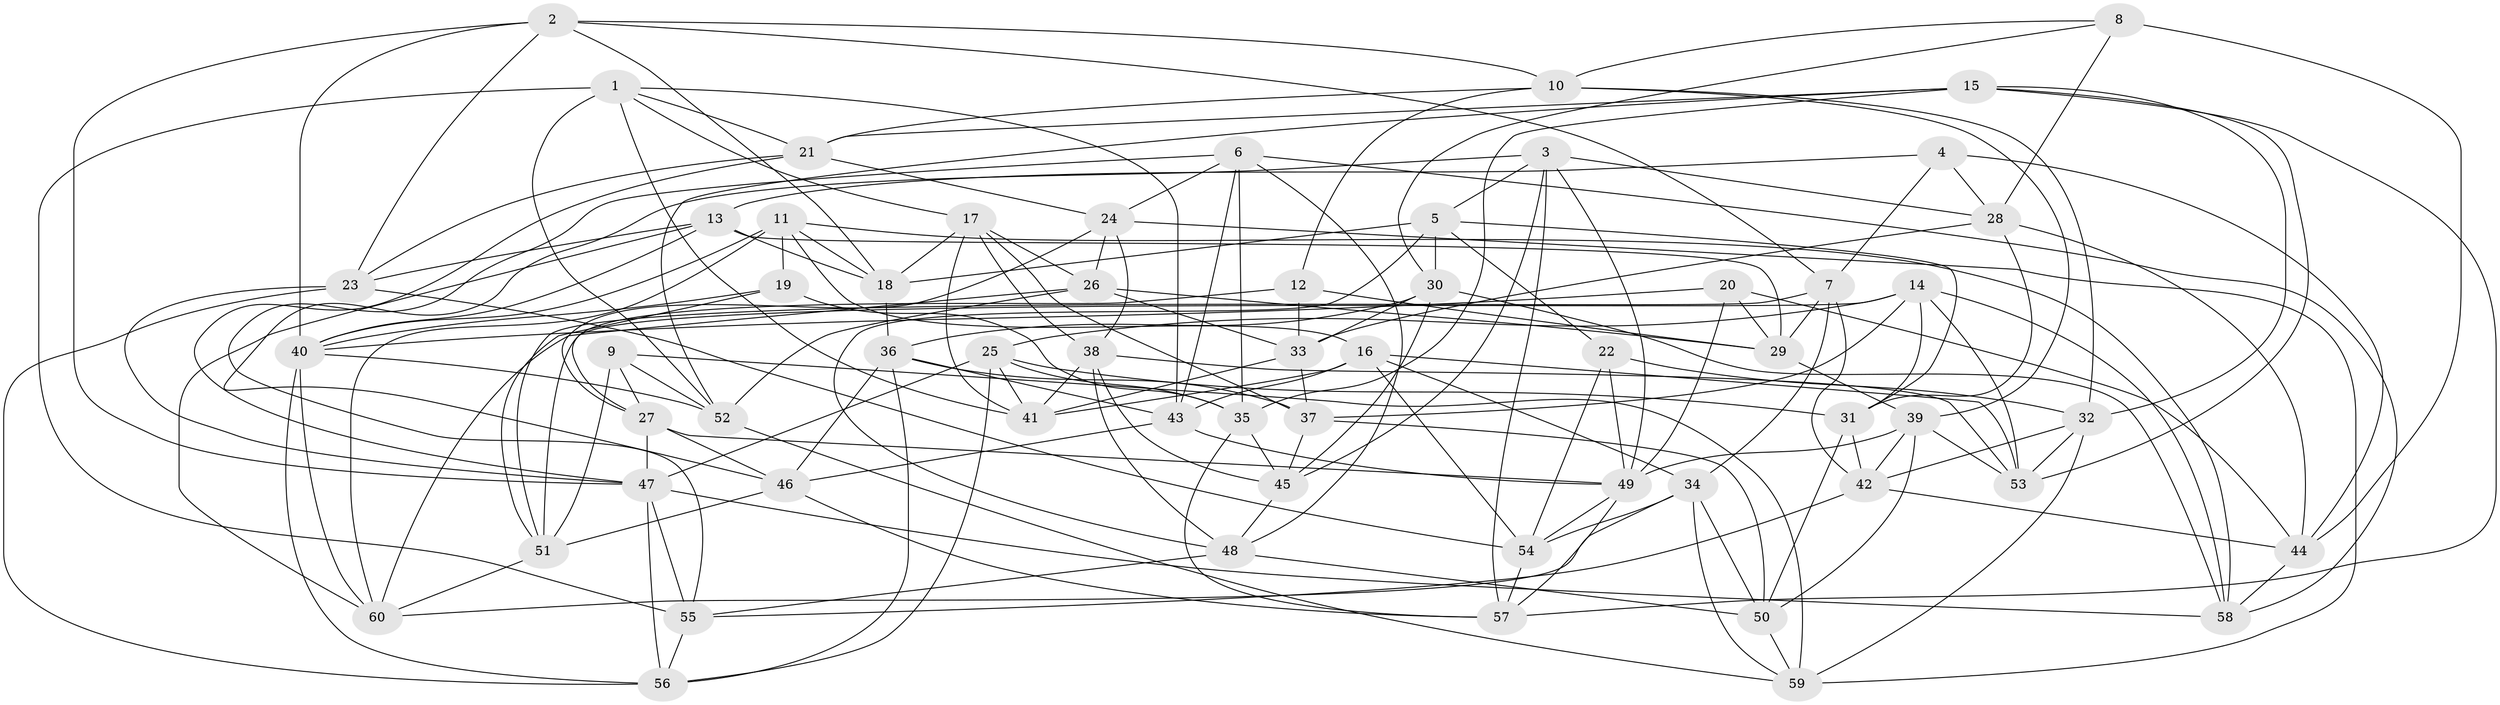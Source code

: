 // original degree distribution, {4: 1.0}
// Generated by graph-tools (version 1.1) at 2025/50/03/09/25 03:50:57]
// undirected, 60 vertices, 176 edges
graph export_dot {
graph [start="1"]
  node [color=gray90,style=filled];
  1;
  2;
  3;
  4;
  5;
  6;
  7;
  8;
  9;
  10;
  11;
  12;
  13;
  14;
  15;
  16;
  17;
  18;
  19;
  20;
  21;
  22;
  23;
  24;
  25;
  26;
  27;
  28;
  29;
  30;
  31;
  32;
  33;
  34;
  35;
  36;
  37;
  38;
  39;
  40;
  41;
  42;
  43;
  44;
  45;
  46;
  47;
  48;
  49;
  50;
  51;
  52;
  53;
  54;
  55;
  56;
  57;
  58;
  59;
  60;
  1 -- 17 [weight=1.0];
  1 -- 21 [weight=1.0];
  1 -- 41 [weight=1.0];
  1 -- 43 [weight=1.0];
  1 -- 52 [weight=1.0];
  1 -- 55 [weight=1.0];
  2 -- 7 [weight=1.0];
  2 -- 10 [weight=1.0];
  2 -- 18 [weight=1.0];
  2 -- 23 [weight=1.0];
  2 -- 40 [weight=1.0];
  2 -- 47 [weight=1.0];
  3 -- 5 [weight=1.0];
  3 -- 28 [weight=1.0];
  3 -- 45 [weight=1.0];
  3 -- 46 [weight=1.0];
  3 -- 49 [weight=1.0];
  3 -- 57 [weight=1.0];
  4 -- 7 [weight=1.0];
  4 -- 13 [weight=1.0];
  4 -- 28 [weight=1.0];
  4 -- 44 [weight=1.0];
  5 -- 18 [weight=1.0];
  5 -- 22 [weight=1.0];
  5 -- 30 [weight=1.0];
  5 -- 31 [weight=1.0];
  5 -- 48 [weight=1.0];
  6 -- 24 [weight=1.0];
  6 -- 35 [weight=1.0];
  6 -- 43 [weight=1.0];
  6 -- 48 [weight=1.0];
  6 -- 55 [weight=1.0];
  6 -- 58 [weight=1.0];
  7 -- 29 [weight=1.0];
  7 -- 34 [weight=1.0];
  7 -- 42 [weight=1.0];
  7 -- 51 [weight=1.0];
  8 -- 10 [weight=1.0];
  8 -- 28 [weight=1.0];
  8 -- 30 [weight=1.0];
  8 -- 44 [weight=1.0];
  9 -- 27 [weight=1.0];
  9 -- 51 [weight=1.0];
  9 -- 52 [weight=1.0];
  9 -- 59 [weight=1.0];
  10 -- 12 [weight=1.0];
  10 -- 21 [weight=1.0];
  10 -- 32 [weight=1.0];
  10 -- 39 [weight=1.0];
  11 -- 16 [weight=1.0];
  11 -- 18 [weight=1.0];
  11 -- 19 [weight=1.0];
  11 -- 40 [weight=1.0];
  11 -- 58 [weight=1.0];
  11 -- 60 [weight=1.0];
  12 -- 27 [weight=1.0];
  12 -- 29 [weight=1.0];
  12 -- 33 [weight=1.0];
  13 -- 18 [weight=1.0];
  13 -- 23 [weight=1.0];
  13 -- 29 [weight=1.0];
  13 -- 40 [weight=1.0];
  13 -- 60 [weight=1.0];
  14 -- 25 [weight=1.0];
  14 -- 31 [weight=1.0];
  14 -- 37 [weight=1.0];
  14 -- 51 [weight=1.0];
  14 -- 53 [weight=1.0];
  14 -- 58 [weight=1.0];
  15 -- 21 [weight=1.0];
  15 -- 32 [weight=1.0];
  15 -- 35 [weight=1.0];
  15 -- 52 [weight=1.0];
  15 -- 53 [weight=1.0];
  15 -- 57 [weight=1.0];
  16 -- 34 [weight=1.0];
  16 -- 41 [weight=1.0];
  16 -- 43 [weight=1.0];
  16 -- 53 [weight=1.0];
  16 -- 54 [weight=1.0];
  17 -- 18 [weight=1.0];
  17 -- 26 [weight=1.0];
  17 -- 37 [weight=1.0];
  17 -- 38 [weight=1.0];
  17 -- 41 [weight=1.0];
  18 -- 36 [weight=1.0];
  19 -- 35 [weight=1.0];
  19 -- 40 [weight=1.0];
  19 -- 51 [weight=1.0];
  20 -- 29 [weight=1.0];
  20 -- 40 [weight=1.0];
  20 -- 44 [weight=1.0];
  20 -- 49 [weight=1.0];
  21 -- 23 [weight=1.0];
  21 -- 24 [weight=1.0];
  21 -- 47 [weight=1.0];
  22 -- 32 [weight=1.0];
  22 -- 49 [weight=1.0];
  22 -- 54 [weight=1.0];
  23 -- 47 [weight=1.0];
  23 -- 54 [weight=1.0];
  23 -- 56 [weight=1.0];
  24 -- 26 [weight=1.0];
  24 -- 27 [weight=1.0];
  24 -- 38 [weight=1.0];
  24 -- 59 [weight=1.0];
  25 -- 31 [weight=1.0];
  25 -- 35 [weight=1.0];
  25 -- 41 [weight=1.0];
  25 -- 47 [weight=1.0];
  25 -- 56 [weight=1.0];
  26 -- 29 [weight=1.0];
  26 -- 33 [weight=1.0];
  26 -- 52 [weight=1.0];
  26 -- 60 [weight=1.0];
  27 -- 46 [weight=1.0];
  27 -- 47 [weight=1.0];
  27 -- 49 [weight=1.0];
  28 -- 31 [weight=1.0];
  28 -- 33 [weight=1.0];
  28 -- 44 [weight=1.0];
  29 -- 39 [weight=1.0];
  30 -- 33 [weight=1.0];
  30 -- 36 [weight=1.0];
  30 -- 45 [weight=1.0];
  30 -- 58 [weight=1.0];
  31 -- 42 [weight=1.0];
  31 -- 50 [weight=1.0];
  32 -- 42 [weight=1.0];
  32 -- 53 [weight=1.0];
  32 -- 59 [weight=1.0];
  33 -- 37 [weight=1.0];
  33 -- 41 [weight=1.0];
  34 -- 50 [weight=1.0];
  34 -- 54 [weight=1.0];
  34 -- 59 [weight=1.0];
  34 -- 60 [weight=1.0];
  35 -- 45 [weight=1.0];
  35 -- 57 [weight=1.0];
  36 -- 37 [weight=1.0];
  36 -- 43 [weight=1.0];
  36 -- 46 [weight=1.0];
  36 -- 56 [weight=1.0];
  37 -- 45 [weight=1.0];
  37 -- 50 [weight=1.0];
  38 -- 41 [weight=1.0];
  38 -- 45 [weight=1.0];
  38 -- 48 [weight=1.0];
  38 -- 53 [weight=1.0];
  39 -- 42 [weight=1.0];
  39 -- 49 [weight=1.0];
  39 -- 50 [weight=1.0];
  39 -- 53 [weight=1.0];
  40 -- 52 [weight=1.0];
  40 -- 56 [weight=1.0];
  40 -- 60 [weight=1.0];
  42 -- 44 [weight=1.0];
  42 -- 55 [weight=1.0];
  43 -- 46 [weight=1.0];
  43 -- 49 [weight=1.0];
  44 -- 58 [weight=1.0];
  45 -- 48 [weight=1.0];
  46 -- 51 [weight=1.0];
  46 -- 57 [weight=1.0];
  47 -- 55 [weight=1.0];
  47 -- 56 [weight=1.0];
  47 -- 58 [weight=1.0];
  48 -- 50 [weight=1.0];
  48 -- 55 [weight=1.0];
  49 -- 54 [weight=1.0];
  49 -- 57 [weight=1.0];
  50 -- 59 [weight=1.0];
  51 -- 60 [weight=1.0];
  52 -- 59 [weight=1.0];
  54 -- 57 [weight=1.0];
  55 -- 56 [weight=1.0];
}
